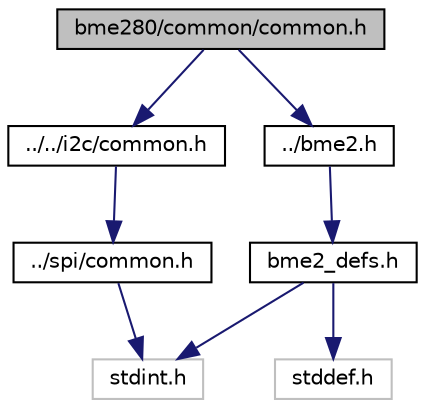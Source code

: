 digraph "bme280/common/common.h"
{
 // LATEX_PDF_SIZE
  edge [fontname="Helvetica",fontsize="10",labelfontname="Helvetica",labelfontsize="10"];
  node [fontname="Helvetica",fontsize="10",shape=record];
  Node1 [label="bme280/common/common.h",height=0.2,width=0.4,color="black", fillcolor="grey75", style="filled", fontcolor="black",tooltip="Common declarations for BME280 operation on AM335x."];
  Node1 -> Node2 [color="midnightblue",fontsize="10",style="solid",fontname="Helvetica"];
  Node2 [label="../../i2c/common.h",height=0.2,width=0.4,color="black", fillcolor="white", style="filled",URL="$i2c_2common_8h.html",tooltip="Common declarations for I2C operations."];
  Node2 -> Node3 [color="midnightblue",fontsize="10",style="solid",fontname="Helvetica"];
  Node3 [label="../spi/common.h",height=0.2,width=0.4,color="black", fillcolor="white", style="filled",URL="$spi_2common_8h.html",tooltip="Common declarations for SPI operations."];
  Node3 -> Node4 [color="midnightblue",fontsize="10",style="solid",fontname="Helvetica"];
  Node4 [label="stdint.h",height=0.2,width=0.4,color="grey75", fillcolor="white", style="filled",tooltip=" "];
  Node1 -> Node5 [color="midnightblue",fontsize="10",style="solid",fontname="Helvetica"];
  Node5 [label="../bme2.h",height=0.2,width=0.4,color="black", fillcolor="white", style="filled",URL="$bme2_8h.html",tooltip=" "];
  Node5 -> Node6 [color="midnightblue",fontsize="10",style="solid",fontname="Helvetica"];
  Node6 [label="bme2_defs.h",height=0.2,width=0.4,color="black", fillcolor="white", style="filled",URL="$bme2__defs_8h.html",tooltip=" "];
  Node6 -> Node7 [color="midnightblue",fontsize="10",style="solid",fontname="Helvetica"];
  Node7 [label="stddef.h",height=0.2,width=0.4,color="grey75", fillcolor="white", style="filled",tooltip=" "];
  Node6 -> Node4 [color="midnightblue",fontsize="10",style="solid",fontname="Helvetica"];
}
